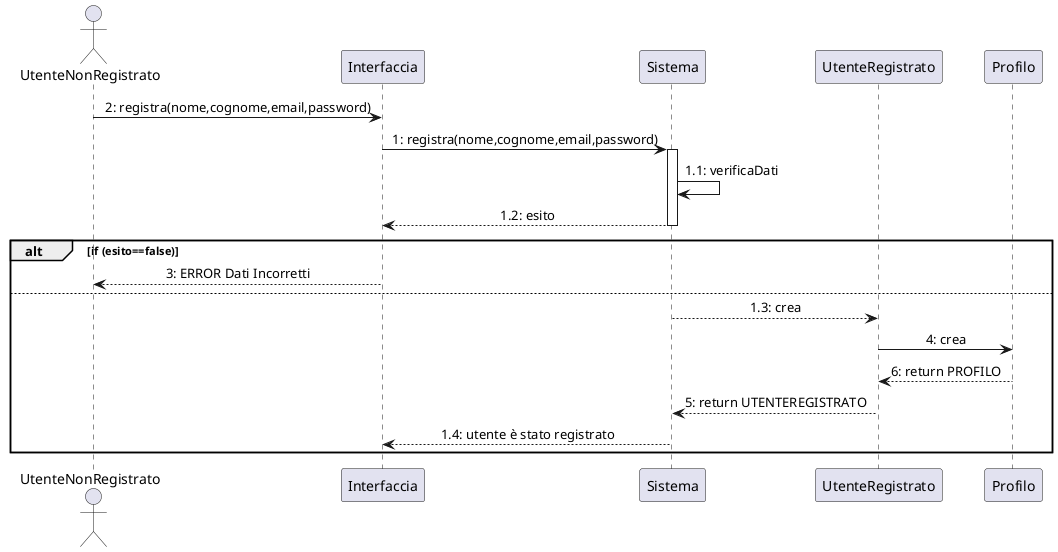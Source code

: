 @startuml DiagrammaSequenzaRegistrazione

actor UtenteNonRegistrato
participant Interfaccia
participant Sistema
participant UtenteRegistrato
participant Profilo

' Stile del diagramma
skinparam sequenceMessageAlign center
skinparam responseMessageBelowArrow true

' Processo principale di registrazione
UtenteNonRegistrato -> Interfaccia : 2: registra(nome,cognome,email,password)
Interfaccia -> Sistema : 1: registra(nome,cognome,email,password)

activate Sistema
Sistema -> Sistema : 1.1: verificaDati
Sistema --> Interfaccia : 1.2: esito
deactivate Sistema

' Gestione flusso alternativo (fallimento)
alt if (esito==false)
    Interfaccia --> UtenteNonRegistrato : 3: ERROR Dati Incorretti
else
    ' Gestione flusso principale (successo)
    Sistema --> UtenteRegistrato : 1.3: crea
    UtenteRegistrato -> Profilo : 4: crea
    Profilo --> UtenteRegistrato : 6: return PROFILO
    UtenteRegistrato --> Sistema : 5: return UTENTEREGISTRATO
    Sistema --> Interfaccia : 1.4: utente è stato registrato
end

@enduml
